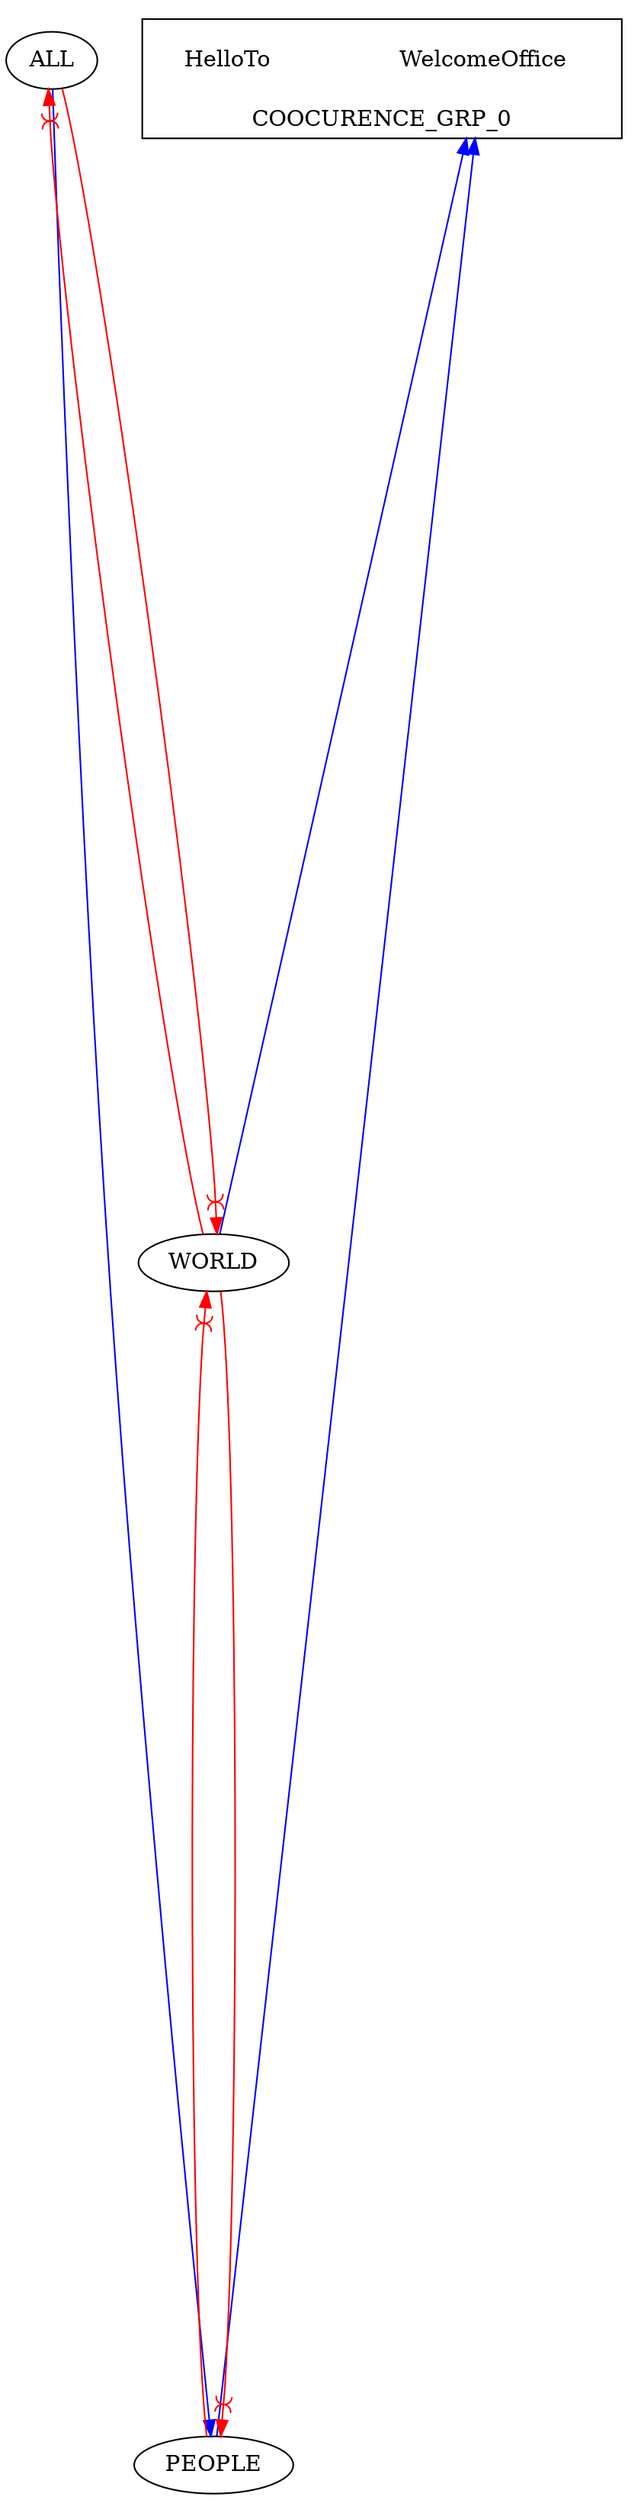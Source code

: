 digraph G {
  compound = true;
  rankdir = "BT"; 
  nodesep= 0.5;
  ranksep =  10; 

 // CO-OCCURENCE GROUPS 
 subgraph "cluster_0" {
		color=black;
		node [style=filled,color=white]; 
"WelcomeOffice"; "HelloTo"; 
 label = "COOCURENCE_GRP_0";
	}

 // IMPLICATION 
//"A" -> "B" [lhead = cluster_0;color="blue"]
"ALL" -> "PEOPLE"[color="blue"]
"PEOPLE" -> "WelcomeOffice"[ lhead = cluster_0;color="blue"]
"WORLD" -> "WelcomeOffice"[ lhead = cluster_0;color="blue"]

 // MUTEX 
//"A" ->! "C" [arrowhead=invdot;color="red";] 
"ALL" -> "WORLD" [ arrowhead=normalicurvecurve;color="red";]
"PEOPLE" -> "WORLD" [ arrowhead=normalicurvecurve;color="red";]
"WORLD" -> "ALL" [ arrowhead=normalicurvecurve;color="red";]
"WORLD" -> "PEOPLE" [ arrowhead=normalicurvecurve;color="red";]
}